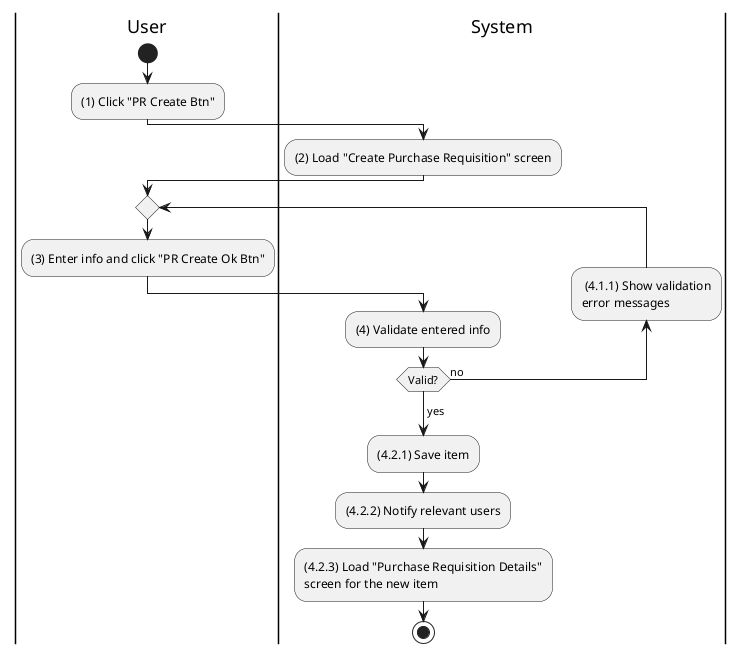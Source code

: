 @startuml purchase-requisition-create
|u|User
|s|System

|u|
start
:(1) Click "PR Create Btn";

|s|
:(2) Load "Create Purchase Requisition" screen;

|u|
repeat
    :(3) Enter info and click "PR Create Ok Btn";
    |s|
    :(4) Validate entered info;
    backward: (4.1.1) Show validation\nerror messages;
repeat while (Valid?) is (no)
->yes;
:(4.2.1) Save item;
:(4.2.2) Notify relevant users;
:(4.2.3) Load "Purchase Requisition Details"\nscreen for the new item;
stop
@enduml